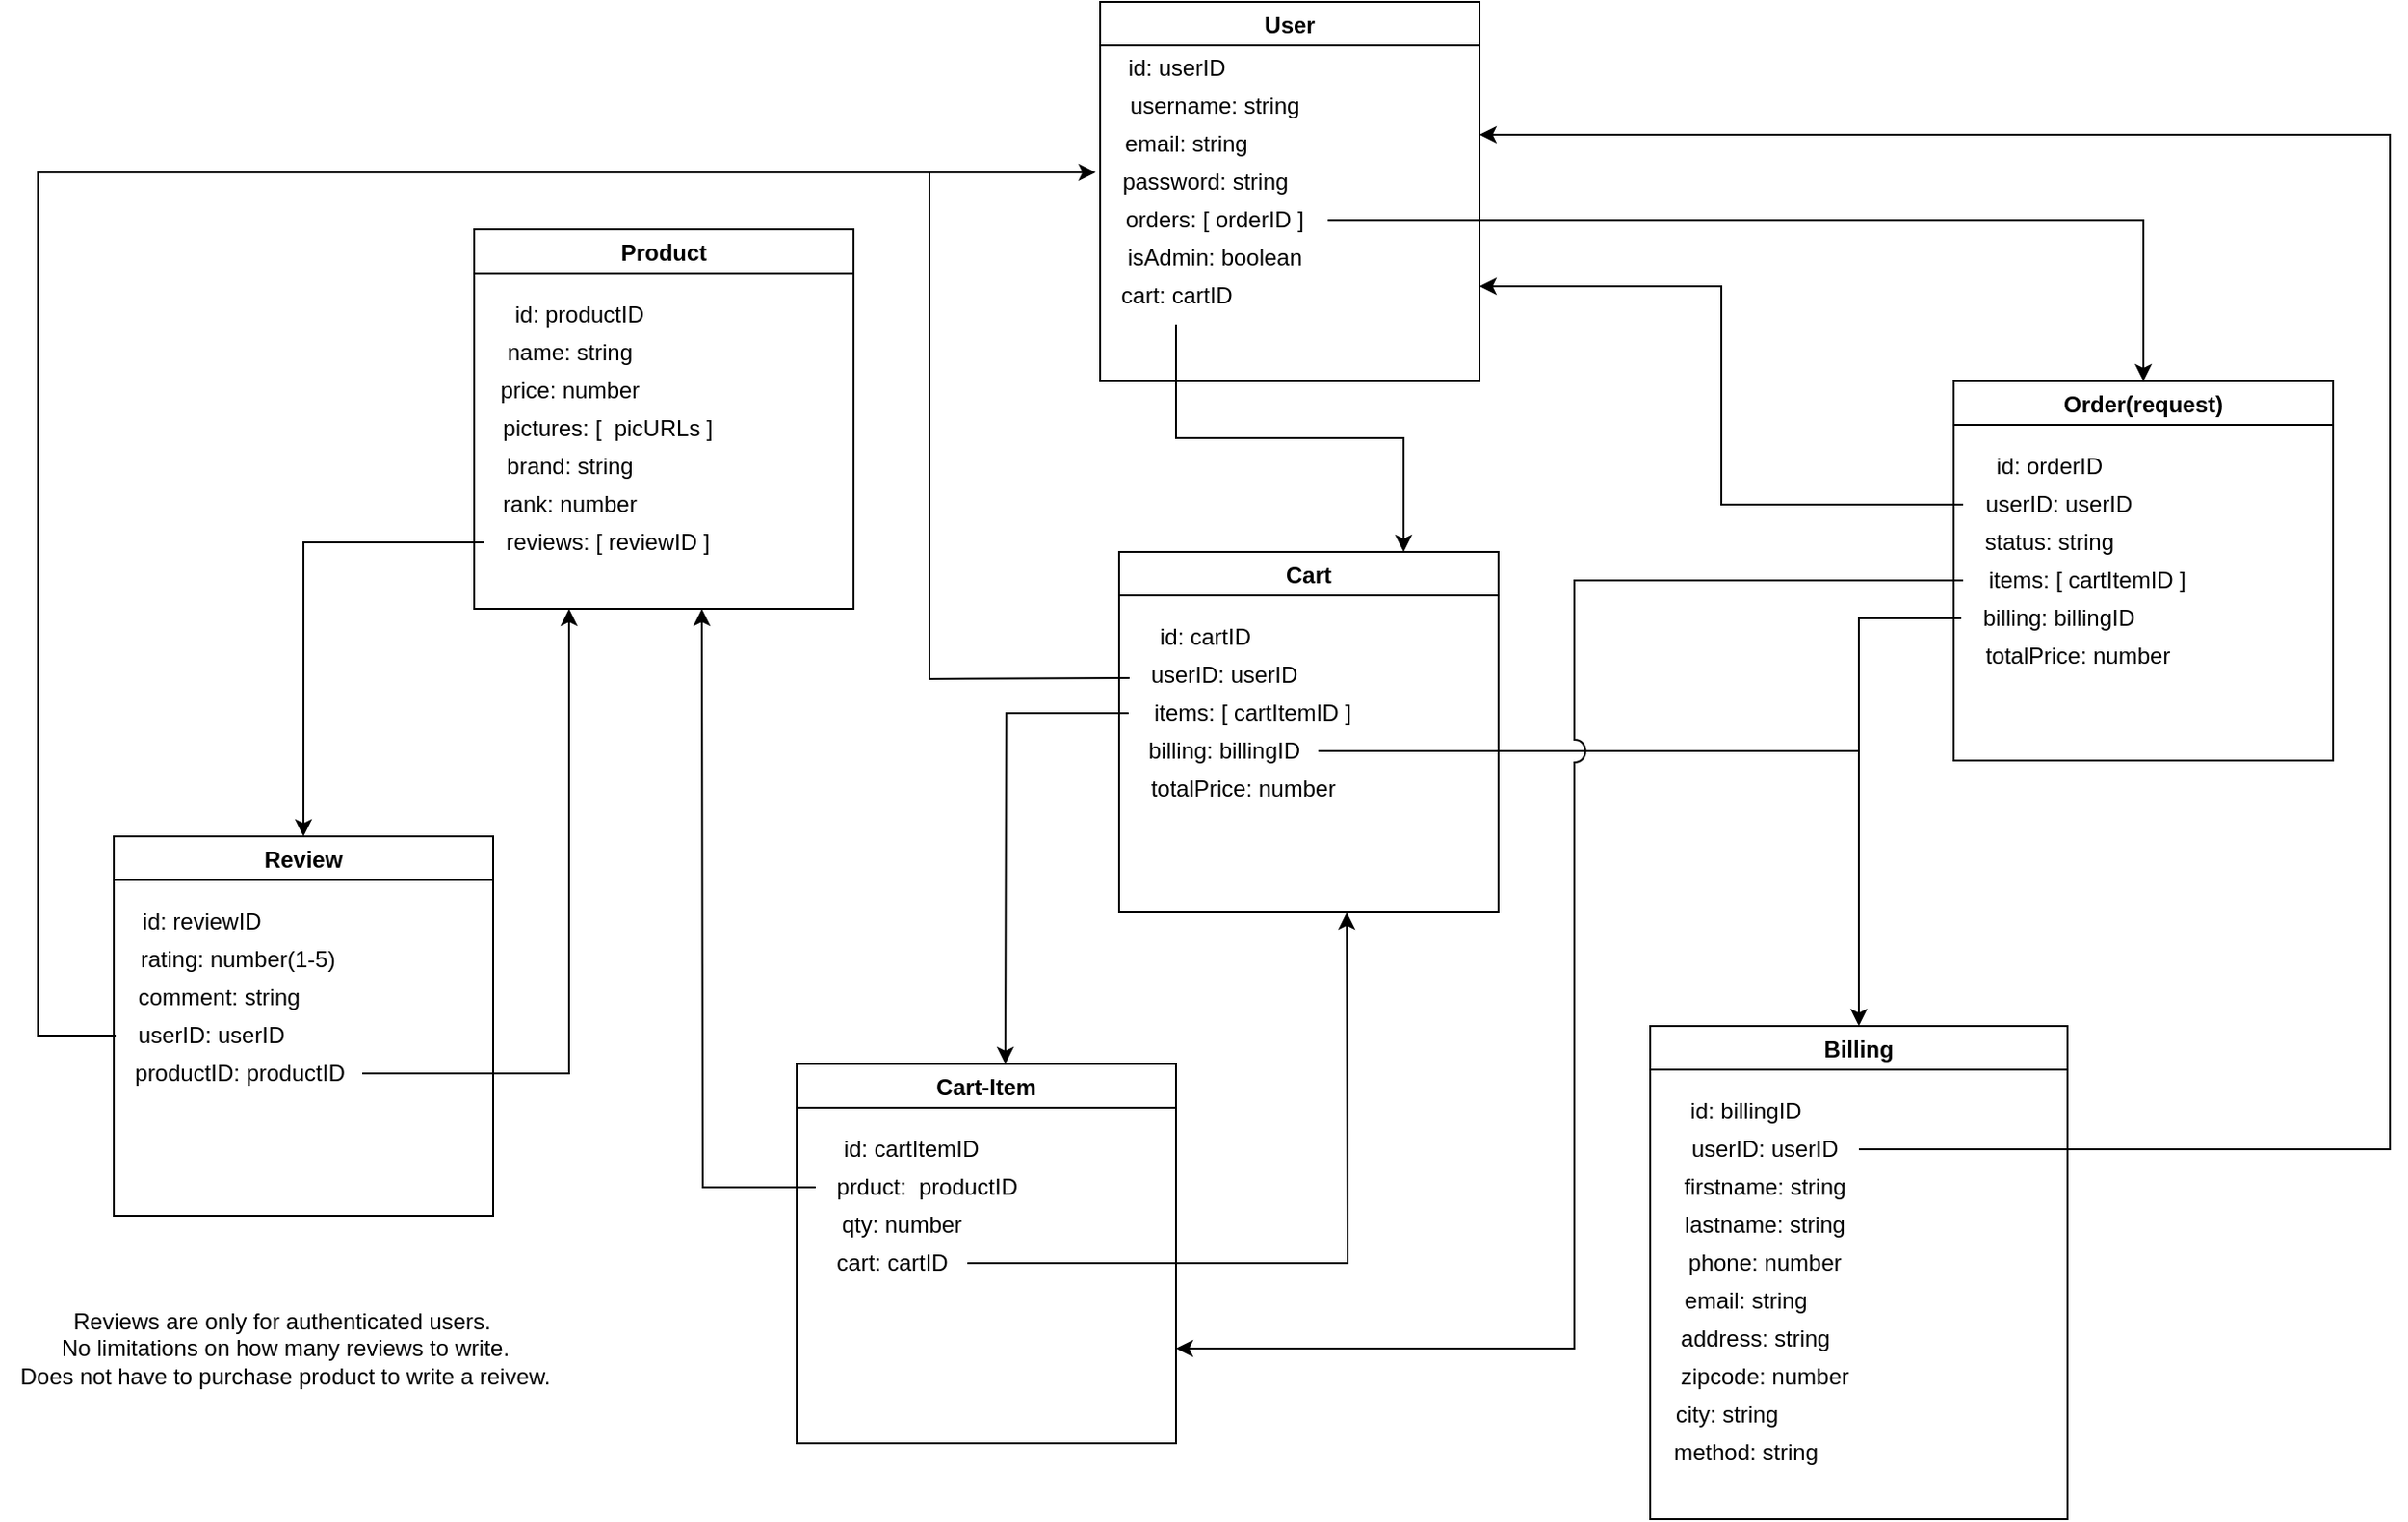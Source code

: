 <mxfile version="20.4.0" type="device"><diagram id="DYg9uOkGykgAGI8-Giha" name="Page-1"><mxGraphModel dx="2272" dy="762" grid="1" gridSize="10" guides="1" tooltips="1" connect="1" arrows="1" fold="1" page="1" pageScale="1" pageWidth="850" pageHeight="1100" math="0" shadow="0"><root><mxCell id="0"/><mxCell id="1" parent="0"/><mxCell id="_KJYj6uflPbBg51yi49V-11" value="User" style="swimlane;" parent="1" vertex="1"><mxGeometry x="140" y="130" width="200" height="200" as="geometry"/></mxCell><mxCell id="_KJYj6uflPbBg51yi49V-28" value="username: string" style="text;html=1;align=center;verticalAlign=middle;resizable=0;points=[];autosize=1;strokeColor=none;fillColor=none;" parent="_KJYj6uflPbBg51yi49V-11" vertex="1"><mxGeometry x="5" y="40" width="110" height="30" as="geometry"/></mxCell><mxCell id="_KJYj6uflPbBg51yi49V-29" value="password: string" style="text;html=1;align=center;verticalAlign=middle;resizable=0;points=[];autosize=1;strokeColor=none;fillColor=none;" parent="_KJYj6uflPbBg51yi49V-11" vertex="1"><mxGeometry y="80" width="110" height="30" as="geometry"/></mxCell><mxCell id="_KJYj6uflPbBg51yi49V-30" value="email: string" style="text;html=1;align=center;verticalAlign=middle;resizable=0;points=[];autosize=1;strokeColor=none;fillColor=none;" parent="_KJYj6uflPbBg51yi49V-11" vertex="1"><mxGeometry y="60" width="90" height="30" as="geometry"/></mxCell><mxCell id="_KJYj6uflPbBg51yi49V-31" value="orders: [ orderID ]" style="text;html=1;align=center;verticalAlign=middle;resizable=0;points=[];autosize=1;strokeColor=none;fillColor=none;" parent="_KJYj6uflPbBg51yi49V-11" vertex="1"><mxGeometry y="100" width="120" height="30" as="geometry"/></mxCell><mxCell id="_KJYj6uflPbBg51yi49V-32" value="cart: cartID" style="text;html=1;align=center;verticalAlign=middle;resizable=0;points=[];autosize=1;strokeColor=none;fillColor=none;" parent="_KJYj6uflPbBg51yi49V-11" vertex="1"><mxGeometry y="140" width="80" height="30" as="geometry"/></mxCell><mxCell id="_KJYj6uflPbBg51yi49V-37" value="id: userID" style="text;html=1;align=center;verticalAlign=middle;resizable=0;points=[];autosize=1;strokeColor=none;fillColor=none;" parent="_KJYj6uflPbBg51yi49V-11" vertex="1"><mxGeometry x="5" y="20" width="70" height="30" as="geometry"/></mxCell><mxCell id="_KJYj6uflPbBg51yi49V-69" value="isAdmin: boolean" style="text;html=1;align=center;verticalAlign=middle;resizable=0;points=[];autosize=1;strokeColor=none;fillColor=none;" parent="_KJYj6uflPbBg51yi49V-11" vertex="1"><mxGeometry y="120" width="120" height="30" as="geometry"/></mxCell><mxCell id="_KJYj6uflPbBg51yi49V-14" value="Product" style="swimlane;" parent="1" vertex="1"><mxGeometry x="-190" y="250" width="200" height="200" as="geometry"/></mxCell><mxCell id="_KJYj6uflPbBg51yi49V-17" value="pictures: [&amp;nbsp; picURLs ]" style="text;html=1;align=center;verticalAlign=middle;resizable=0;points=[];autosize=1;strokeColor=none;fillColor=none;" parent="_KJYj6uflPbBg51yi49V-14" vertex="1"><mxGeometry x="5" y="90" width="130" height="30" as="geometry"/></mxCell><mxCell id="_KJYj6uflPbBg51yi49V-19" value="name: string" style="text;html=1;align=center;verticalAlign=middle;resizable=0;points=[];autosize=1;strokeColor=none;fillColor=none;" parent="_KJYj6uflPbBg51yi49V-14" vertex="1"><mxGeometry x="5" y="50" width="90" height="30" as="geometry"/></mxCell><mxCell id="_KJYj6uflPbBg51yi49V-20" value="price: number" style="text;html=1;align=center;verticalAlign=middle;resizable=0;points=[];autosize=1;strokeColor=none;fillColor=none;" parent="_KJYj6uflPbBg51yi49V-14" vertex="1"><mxGeometry y="70" width="100" height="30" as="geometry"/></mxCell><mxCell id="_KJYj6uflPbBg51yi49V-21" value="brand: string" style="text;html=1;align=center;verticalAlign=middle;resizable=0;points=[];autosize=1;strokeColor=none;fillColor=none;" parent="_KJYj6uflPbBg51yi49V-14" vertex="1"><mxGeometry x="5" y="110" width="90" height="30" as="geometry"/></mxCell><mxCell id="_KJYj6uflPbBg51yi49V-22" value="rank: number" style="text;html=1;align=center;verticalAlign=middle;resizable=0;points=[];autosize=1;strokeColor=none;fillColor=none;" parent="_KJYj6uflPbBg51yi49V-14" vertex="1"><mxGeometry x="5" y="130" width="90" height="30" as="geometry"/></mxCell><mxCell id="_KJYj6uflPbBg51yi49V-23" value="reviews: [ reviewID ]" style="text;html=1;align=center;verticalAlign=middle;resizable=0;points=[];autosize=1;strokeColor=none;fillColor=none;" parent="_KJYj6uflPbBg51yi49V-14" vertex="1"><mxGeometry x="5" y="150" width="130" height="30" as="geometry"/></mxCell><mxCell id="_KJYj6uflPbBg51yi49V-18" value="id: productID" style="text;html=1;align=center;verticalAlign=middle;resizable=0;points=[];autosize=1;strokeColor=none;fillColor=none;" parent="_KJYj6uflPbBg51yi49V-14" vertex="1"><mxGeometry x="10" y="30" width="90" height="30" as="geometry"/></mxCell><mxCell id="_KJYj6uflPbBg51yi49V-15" value="Cart-Item" style="swimlane;" parent="1" vertex="1"><mxGeometry x="-20" y="690" width="200" height="200" as="geometry"/></mxCell><mxCell id="_KJYj6uflPbBg51yi49V-39" value="id: cartItemID" style="text;html=1;align=center;verticalAlign=middle;resizable=0;points=[];autosize=1;strokeColor=none;fillColor=none;" parent="_KJYj6uflPbBg51yi49V-15" vertex="1"><mxGeometry x="15" y="30" width="90" height="30" as="geometry"/></mxCell><mxCell id="_KJYj6uflPbBg51yi49V-40" value="prduct:&amp;nbsp; productID&amp;nbsp;" style="text;html=1;align=center;verticalAlign=middle;resizable=0;points=[];autosize=1;strokeColor=none;fillColor=none;" parent="_KJYj6uflPbBg51yi49V-15" vertex="1"><mxGeometry x="10" y="50" width="120" height="30" as="geometry"/></mxCell><mxCell id="_KJYj6uflPbBg51yi49V-47" value="qty: number" style="text;html=1;align=center;verticalAlign=middle;resizable=0;points=[];autosize=1;strokeColor=none;fillColor=none;" parent="_KJYj6uflPbBg51yi49V-15" vertex="1"><mxGeometry x="10" y="70" width="90" height="30" as="geometry"/></mxCell><mxCell id="_KJYj6uflPbBg51yi49V-53" value="cart: cartID" style="text;html=1;align=center;verticalAlign=middle;resizable=0;points=[];autosize=1;strokeColor=none;fillColor=none;" parent="_KJYj6uflPbBg51yi49V-15" vertex="1"><mxGeometry x="10" y="90" width="80" height="30" as="geometry"/></mxCell><mxCell id="_KJYj6uflPbBg51yi49V-16" value="Order(request)" style="swimlane;" parent="1" vertex="1"><mxGeometry x="590" y="330" width="200" height="200" as="geometry"/></mxCell><mxCell id="_KJYj6uflPbBg51yi49V-38" value="id: orderID" style="text;html=1;align=center;verticalAlign=middle;resizable=0;points=[];autosize=1;strokeColor=none;fillColor=none;" parent="_KJYj6uflPbBg51yi49V-16" vertex="1"><mxGeometry x="10" y="30" width="80" height="30" as="geometry"/></mxCell><mxCell id="_KJYj6uflPbBg51yi49V-52" value="userID: userID" style="text;html=1;align=center;verticalAlign=middle;resizable=0;points=[];autosize=1;strokeColor=none;fillColor=none;" parent="_KJYj6uflPbBg51yi49V-16" vertex="1"><mxGeometry x="5" y="50" width="100" height="30" as="geometry"/></mxCell><mxCell id="PKajJWxujg67uVCI0-Jd-2" value="items: [ cartItemID ]" style="text;html=1;align=center;verticalAlign=middle;resizable=0;points=[];autosize=1;strokeColor=none;fillColor=none;" vertex="1" parent="_KJYj6uflPbBg51yi49V-16"><mxGeometry x="5" y="90" width="130" height="30" as="geometry"/></mxCell><mxCell id="PKajJWxujg67uVCI0-Jd-3" value="totalPrice: number" style="text;html=1;align=center;verticalAlign=middle;resizable=0;points=[];autosize=1;strokeColor=none;fillColor=none;" vertex="1" parent="_KJYj6uflPbBg51yi49V-16"><mxGeometry x="5" y="130" width="120" height="30" as="geometry"/></mxCell><mxCell id="PKajJWxujg67uVCI0-Jd-4" value="billing: billingID" style="text;html=1;align=center;verticalAlign=middle;resizable=0;points=[];autosize=1;strokeColor=none;fillColor=none;" vertex="1" parent="_KJYj6uflPbBg51yi49V-16"><mxGeometry x="5" y="110" width="100" height="30" as="geometry"/></mxCell><mxCell id="_KJYj6uflPbBg51yi49V-46" value="status: string" style="text;html=1;align=center;verticalAlign=middle;resizable=0;points=[];autosize=1;strokeColor=none;fillColor=none;" parent="_KJYj6uflPbBg51yi49V-16" vertex="1"><mxGeometry x="5" y="70" width="90" height="30" as="geometry"/></mxCell><mxCell id="_KJYj6uflPbBg51yi49V-24" value="Review" style="swimlane;" parent="1" vertex="1"><mxGeometry x="-380" y="570" width="200" height="200" as="geometry"/></mxCell><mxCell id="_KJYj6uflPbBg51yi49V-33" value="rating: number(1-5)" style="text;html=1;align=center;verticalAlign=middle;resizable=0;points=[];autosize=1;strokeColor=none;fillColor=none;" parent="_KJYj6uflPbBg51yi49V-24" vertex="1"><mxGeometry y="50" width="130" height="30" as="geometry"/></mxCell><mxCell id="_KJYj6uflPbBg51yi49V-34" value="comment: string" style="text;html=1;align=center;verticalAlign=middle;resizable=0;points=[];autosize=1;strokeColor=none;fillColor=none;" parent="_KJYj6uflPbBg51yi49V-24" vertex="1"><mxGeometry y="70" width="110" height="30" as="geometry"/></mxCell><mxCell id="_KJYj6uflPbBg51yi49V-36" value="id: reviewID" style="text;html=1;align=center;verticalAlign=middle;resizable=0;points=[];autosize=1;strokeColor=none;fillColor=none;" parent="_KJYj6uflPbBg51yi49V-24" vertex="1"><mxGeometry x="1" y="30" width="90" height="30" as="geometry"/></mxCell><mxCell id="_KJYj6uflPbBg51yi49V-55" value="userID: userID" style="text;html=1;align=center;verticalAlign=middle;resizable=0;points=[];autosize=1;strokeColor=none;fillColor=none;" parent="_KJYj6uflPbBg51yi49V-24" vertex="1"><mxGeometry x="1" y="90" width="100" height="30" as="geometry"/></mxCell><mxCell id="_KJYj6uflPbBg51yi49V-66" value="productID: productID" style="text;html=1;align=center;verticalAlign=middle;resizable=0;points=[];autosize=1;strokeColor=none;fillColor=none;" parent="_KJYj6uflPbBg51yi49V-24" vertex="1"><mxGeometry x="1" y="110" width="130" height="30" as="geometry"/></mxCell><mxCell id="_KJYj6uflPbBg51yi49V-25" value="Reviews are only for authenticated users.&amp;nbsp;&lt;br&gt;No limitations on how many reviews to write.&lt;br&gt;Does not have to purchase product to write a reivew." style="text;html=1;align=center;verticalAlign=middle;resizable=0;points=[];autosize=1;strokeColor=none;fillColor=none;" parent="1" vertex="1"><mxGeometry x="-440" y="810" width="300" height="60" as="geometry"/></mxCell><mxCell id="_KJYj6uflPbBg51yi49V-43" value="Cart" style="swimlane;" parent="1" vertex="1"><mxGeometry x="150" y="420" width="200" height="190" as="geometry"/></mxCell><mxCell id="_KJYj6uflPbBg51yi49V-44" value="id: cartID" style="text;html=1;align=center;verticalAlign=middle;resizable=0;points=[];autosize=1;strokeColor=none;fillColor=none;" parent="_KJYj6uflPbBg51yi49V-43" vertex="1"><mxGeometry x="10" y="30" width="70" height="30" as="geometry"/></mxCell><mxCell id="_KJYj6uflPbBg51yi49V-45" value="items: [ cartItemID ]" style="text;html=1;align=center;verticalAlign=middle;resizable=0;points=[];autosize=1;strokeColor=none;fillColor=none;" parent="_KJYj6uflPbBg51yi49V-43" vertex="1"><mxGeometry x="5" y="70" width="130" height="30" as="geometry"/></mxCell><mxCell id="_KJYj6uflPbBg51yi49V-54" value="userID: userID" style="text;html=1;align=center;verticalAlign=middle;resizable=0;points=[];autosize=1;strokeColor=none;fillColor=none;" parent="_KJYj6uflPbBg51yi49V-43" vertex="1"><mxGeometry x="5" y="50" width="100" height="30" as="geometry"/></mxCell><mxCell id="_KJYj6uflPbBg51yi49V-63" value="billing: billingID" style="text;html=1;align=center;verticalAlign=middle;resizable=0;points=[];autosize=1;strokeColor=none;fillColor=none;" parent="_KJYj6uflPbBg51yi49V-43" vertex="1"><mxGeometry x="5" y="90" width="100" height="30" as="geometry"/></mxCell><mxCell id="_KJYj6uflPbBg51yi49V-67" value="totalPrice: number" style="text;html=1;align=center;verticalAlign=middle;resizable=0;points=[];autosize=1;strokeColor=none;fillColor=none;" parent="_KJYj6uflPbBg51yi49V-43" vertex="1"><mxGeometry x="5" y="110" width="120" height="30" as="geometry"/></mxCell><mxCell id="_KJYj6uflPbBg51yi49V-58" value="Billing" style="swimlane;startSize=23;" parent="1" vertex="1"><mxGeometry x="430" y="670" width="220" height="260" as="geometry"/></mxCell><mxCell id="_KJYj6uflPbBg51yi49V-59" value="id: billingID" style="text;html=1;align=center;verticalAlign=middle;resizable=0;points=[];autosize=1;strokeColor=none;fillColor=none;" parent="_KJYj6uflPbBg51yi49V-58" vertex="1"><mxGeometry x="10" y="30" width="80" height="30" as="geometry"/></mxCell><mxCell id="_KJYj6uflPbBg51yi49V-62" value="userID: userID" style="text;html=1;align=center;verticalAlign=middle;resizable=0;points=[];autosize=1;strokeColor=none;fillColor=none;" parent="_KJYj6uflPbBg51yi49V-58" vertex="1"><mxGeometry x="10" y="50" width="100" height="30" as="geometry"/></mxCell><mxCell id="_KJYj6uflPbBg51yi49V-49" value="firstname: string" style="text;html=1;align=center;verticalAlign=middle;resizable=0;points=[];autosize=1;strokeColor=none;fillColor=none;" parent="_KJYj6uflPbBg51yi49V-58" vertex="1"><mxGeometry x="5" y="70" width="110" height="30" as="geometry"/></mxCell><mxCell id="_KJYj6uflPbBg51yi49V-50" value="lastname: string" style="text;html=1;align=center;verticalAlign=middle;resizable=0;points=[];autosize=1;strokeColor=none;fillColor=none;" parent="_KJYj6uflPbBg51yi49V-58" vertex="1"><mxGeometry x="5" y="90" width="110" height="30" as="geometry"/></mxCell><mxCell id="_KJYj6uflPbBg51yi49V-51" value="phone: number" style="text;html=1;align=center;verticalAlign=middle;resizable=0;points=[];autosize=1;strokeColor=none;fillColor=none;" parent="_KJYj6uflPbBg51yi49V-58" vertex="1"><mxGeometry x="10" y="110" width="100" height="30" as="geometry"/></mxCell><mxCell id="_KJYj6uflPbBg51yi49V-56" value="email: string" style="text;html=1;align=center;verticalAlign=middle;resizable=0;points=[];autosize=1;strokeColor=none;fillColor=none;" parent="_KJYj6uflPbBg51yi49V-58" vertex="1"><mxGeometry x="5" y="130" width="90" height="30" as="geometry"/></mxCell><mxCell id="_KJYj6uflPbBg51yi49V-57" value="address: string" style="text;html=1;align=center;verticalAlign=middle;resizable=0;points=[];autosize=1;strokeColor=none;fillColor=none;" parent="_KJYj6uflPbBg51yi49V-58" vertex="1"><mxGeometry x="5" y="150" width="100" height="30" as="geometry"/></mxCell><mxCell id="_KJYj6uflPbBg51yi49V-64" value="zipcode: number" style="text;html=1;align=center;verticalAlign=middle;resizable=0;points=[];autosize=1;strokeColor=none;fillColor=none;" parent="_KJYj6uflPbBg51yi49V-58" vertex="1"><mxGeometry x="5" y="170" width="110" height="30" as="geometry"/></mxCell><mxCell id="_KJYj6uflPbBg51yi49V-65" value="city: string" style="text;html=1;align=center;verticalAlign=middle;resizable=0;points=[];autosize=1;strokeColor=none;fillColor=none;" parent="_KJYj6uflPbBg51yi49V-58" vertex="1"><mxGeometry y="190" width="80" height="30" as="geometry"/></mxCell><mxCell id="_KJYj6uflPbBg51yi49V-70" value="method: string" style="text;html=1;align=center;verticalAlign=middle;resizable=0;points=[];autosize=1;strokeColor=none;fillColor=none;" parent="_KJYj6uflPbBg51yi49V-58" vertex="1"><mxGeometry y="210" width="100" height="30" as="geometry"/></mxCell><mxCell id="_KJYj6uflPbBg51yi49V-71" style="edgeStyle=orthogonalEdgeStyle;rounded=0;orthogonalLoop=1;jettySize=auto;html=1;" parent="1" source="_KJYj6uflPbBg51yi49V-63" target="_KJYj6uflPbBg51yi49V-58" edge="1"><mxGeometry relative="1" as="geometry"/></mxCell><mxCell id="_KJYj6uflPbBg51yi49V-72" style="edgeStyle=orthogonalEdgeStyle;rounded=0;orthogonalLoop=1;jettySize=auto;html=1;" parent="1" source="_KJYj6uflPbBg51yi49V-45" edge="1"><mxGeometry relative="1" as="geometry"><mxPoint x="90" y="690" as="targetPoint"/></mxGeometry></mxCell><mxCell id="_KJYj6uflPbBg51yi49V-74" style="edgeStyle=orthogonalEdgeStyle;rounded=0;orthogonalLoop=1;jettySize=auto;html=1;" parent="1" source="_KJYj6uflPbBg51yi49V-40" edge="1"><mxGeometry relative="1" as="geometry"><mxPoint x="-70" y="450" as="targetPoint"/></mxGeometry></mxCell><mxCell id="_KJYj6uflPbBg51yi49V-75" style="edgeStyle=orthogonalEdgeStyle;rounded=0;orthogonalLoop=1;jettySize=auto;html=1;entryX=0.25;entryY=1;entryDx=0;entryDy=0;" parent="1" source="_KJYj6uflPbBg51yi49V-66" target="_KJYj6uflPbBg51yi49V-14" edge="1"><mxGeometry relative="1" as="geometry"/></mxCell><mxCell id="_KJYj6uflPbBg51yi49V-76" style="edgeStyle=orthogonalEdgeStyle;rounded=0;orthogonalLoop=1;jettySize=auto;html=1;entryX=0.5;entryY=0;entryDx=0;entryDy=0;" parent="1" source="_KJYj6uflPbBg51yi49V-31" target="_KJYj6uflPbBg51yi49V-16" edge="1"><mxGeometry relative="1" as="geometry"/></mxCell><mxCell id="_KJYj6uflPbBg51yi49V-79" style="edgeStyle=orthogonalEdgeStyle;rounded=0;orthogonalLoop=1;jettySize=auto;html=1;entryX=0.75;entryY=0;entryDx=0;entryDy=0;" parent="1" source="_KJYj6uflPbBg51yi49V-32" target="_KJYj6uflPbBg51yi49V-43" edge="1"><mxGeometry relative="1" as="geometry"/></mxCell><mxCell id="_KJYj6uflPbBg51yi49V-82" style="edgeStyle=orthogonalEdgeStyle;rounded=0;orthogonalLoop=1;jettySize=auto;html=1;" parent="1" source="_KJYj6uflPbBg51yi49V-62" edge="1"><mxGeometry relative="1" as="geometry"><mxPoint x="340" y="200" as="targetPoint"/><Array as="points"><mxPoint x="820" y="735"/><mxPoint x="820" y="200"/></Array></mxGeometry></mxCell><mxCell id="_KJYj6uflPbBg51yi49V-83" style="edgeStyle=orthogonalEdgeStyle;rounded=0;orthogonalLoop=1;jettySize=auto;html=1;entryX=-0.026;entryY=0.997;entryDx=0;entryDy=0;entryPerimeter=0;" parent="1" source="_KJYj6uflPbBg51yi49V-55" target="_KJYj6uflPbBg51yi49V-30" edge="1"><mxGeometry relative="1" as="geometry"><mxPoint x="130" y="220" as="targetPoint"/><Array as="points"><mxPoint x="-420" y="675"/><mxPoint x="-420" y="220"/></Array></mxGeometry></mxCell><mxCell id="_KJYj6uflPbBg51yi49V-87" value="" style="endArrow=none;html=1;rounded=0;entryX=0.005;entryY=0.552;entryDx=0;entryDy=0;entryPerimeter=0;" parent="1" target="_KJYj6uflPbBg51yi49V-54" edge="1"><mxGeometry width="50" height="50" relative="1" as="geometry"><mxPoint x="50" y="220" as="sourcePoint"/><mxPoint x="70" y="450" as="targetPoint"/><Array as="points"><mxPoint x="50" y="487"/></Array></mxGeometry></mxCell><mxCell id="_KJYj6uflPbBg51yi49V-88" style="edgeStyle=orthogonalEdgeStyle;rounded=0;orthogonalLoop=1;jettySize=auto;html=1;entryX=0.5;entryY=0;entryDx=0;entryDy=0;" parent="1" source="_KJYj6uflPbBg51yi49V-23" target="_KJYj6uflPbBg51yi49V-24" edge="1"><mxGeometry relative="1" as="geometry"><mxPoint x="-270" y="560" as="targetPoint"/><Array as="points"><mxPoint x="-280" y="415"/></Array></mxGeometry></mxCell><mxCell id="PKajJWxujg67uVCI0-Jd-1" style="edgeStyle=orthogonalEdgeStyle;rounded=0;orthogonalLoop=1;jettySize=auto;html=1;" edge="1" parent="1" source="_KJYj6uflPbBg51yi49V-53"><mxGeometry relative="1" as="geometry"><mxPoint x="270" y="610" as="targetPoint"/></mxGeometry></mxCell><mxCell id="PKajJWxujg67uVCI0-Jd-5" value="" style="endArrow=none;html=1;rounded=0;entryX=-0.01;entryY=0.5;entryDx=0;entryDy=0;entryPerimeter=0;" edge="1" parent="1" target="PKajJWxujg67uVCI0-Jd-4"><mxGeometry width="50" height="50" relative="1" as="geometry"><mxPoint x="540" y="530" as="sourcePoint"/><mxPoint x="530" y="450" as="targetPoint"/><Array as="points"><mxPoint x="540" y="455"/></Array></mxGeometry></mxCell><mxCell id="PKajJWxujg67uVCI0-Jd-6" style="edgeStyle=orthogonalEdgeStyle;rounded=0;orthogonalLoop=1;jettySize=auto;html=1;entryX=1;entryY=0.75;entryDx=0;entryDy=0;" edge="1" parent="1" source="_KJYj6uflPbBg51yi49V-52" target="_KJYj6uflPbBg51yi49V-11"><mxGeometry relative="1" as="geometry"/></mxCell><mxCell id="PKajJWxujg67uVCI0-Jd-7" style="edgeStyle=orthogonalEdgeStyle;rounded=0;orthogonalLoop=1;jettySize=auto;html=1;entryX=1;entryY=0.75;entryDx=0;entryDy=0;jumpStyle=arc;jumpSize=12;" edge="1" parent="1" source="PKajJWxujg67uVCI0-Jd-2" target="_KJYj6uflPbBg51yi49V-15"><mxGeometry relative="1" as="geometry"><mxPoint x="370" y="830" as="targetPoint"/><Array as="points"><mxPoint x="390" y="435"/><mxPoint x="390" y="840"/></Array></mxGeometry></mxCell></root></mxGraphModel></diagram></mxfile>